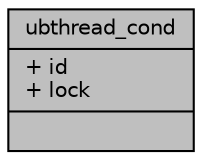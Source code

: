 digraph "ubthread_cond"
{
 // LATEX_PDF_SIZE
  edge [fontname="Helvetica",fontsize="10",labelfontname="Helvetica",labelfontsize="10"];
  node [fontname="Helvetica",fontsize="10",shape=record];
  Node1 [label="{ubthread_cond\n|+ id\l+ lock\l|}",height=0.2,width=0.4,color="black", fillcolor="grey75", style="filled", fontcolor="black",tooltip=" "];
}
